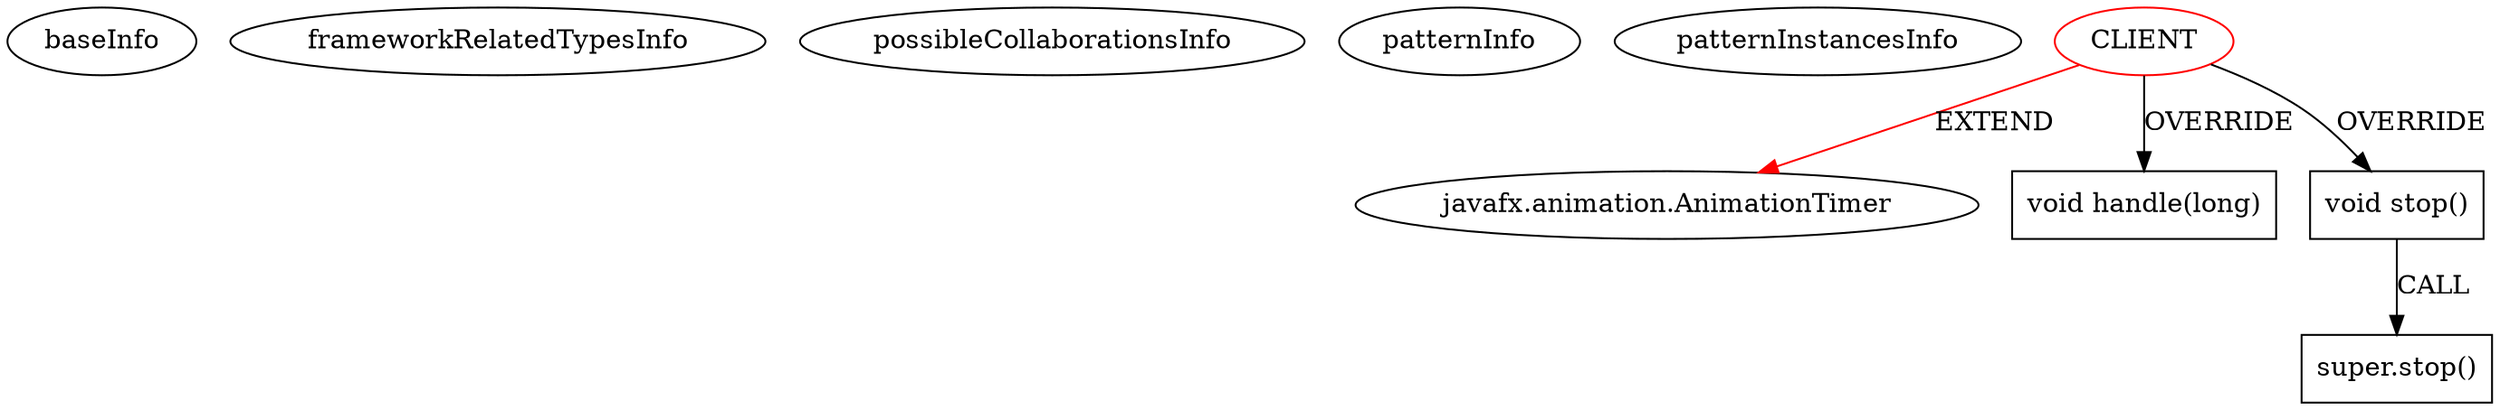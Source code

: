 digraph {
baseInfo[graphId=1547,category="pattern",isAnonymous=false,possibleRelation=false]
frameworkRelatedTypesInfo[0="javafx.animation.AnimationTimer"]
possibleCollaborationsInfo[]
patternInfo[frequency=3.0,patternRootClient=0]
patternInstancesInfo[0="svanimpe-fx-game-loops~/svanimpe-fx-game-loops/fx-game-loops-master/src/main/java/svanimpe/fxgameloop/loop/FixedStepsWithInterpolation.java~FixedStepsWithInterpolation~4403",1="svanimpe-fx-game-loops~/svanimpe-fx-game-loops/fx-game-loops-master/src/main/java/svanimpe/fxgameloop/loop/FixedSteps.java~FixedSteps~4401",2="svanimpe-fx-game-loops~/svanimpe-fx-game-loops/fx-game-loops-master/src/main/java/svanimpe/fxgameloop/loop/VariableSteps.java~VariableSteps~4404"]
1[label="javafx.animation.AnimationTimer",vertexType="FRAMEWORK_CLASS_TYPE",isFrameworkType=false]
0[label="CLIENT",vertexType="ROOT_CLIENT_CLASS_DECLARATION",isFrameworkType=false,color=red]
2[label="void handle(long)",vertexType="OVERRIDING_METHOD_DECLARATION",isFrameworkType=false,shape=box]
3[label="void stop()",vertexType="OVERRIDING_METHOD_DECLARATION",isFrameworkType=false,shape=box]
4[label="super.stop()",vertexType="SUPER_CALL",isFrameworkType=false,shape=box]
3->4[label="CALL"]
0->2[label="OVERRIDE"]
0->1[label="EXTEND",color=red]
0->3[label="OVERRIDE"]
}
